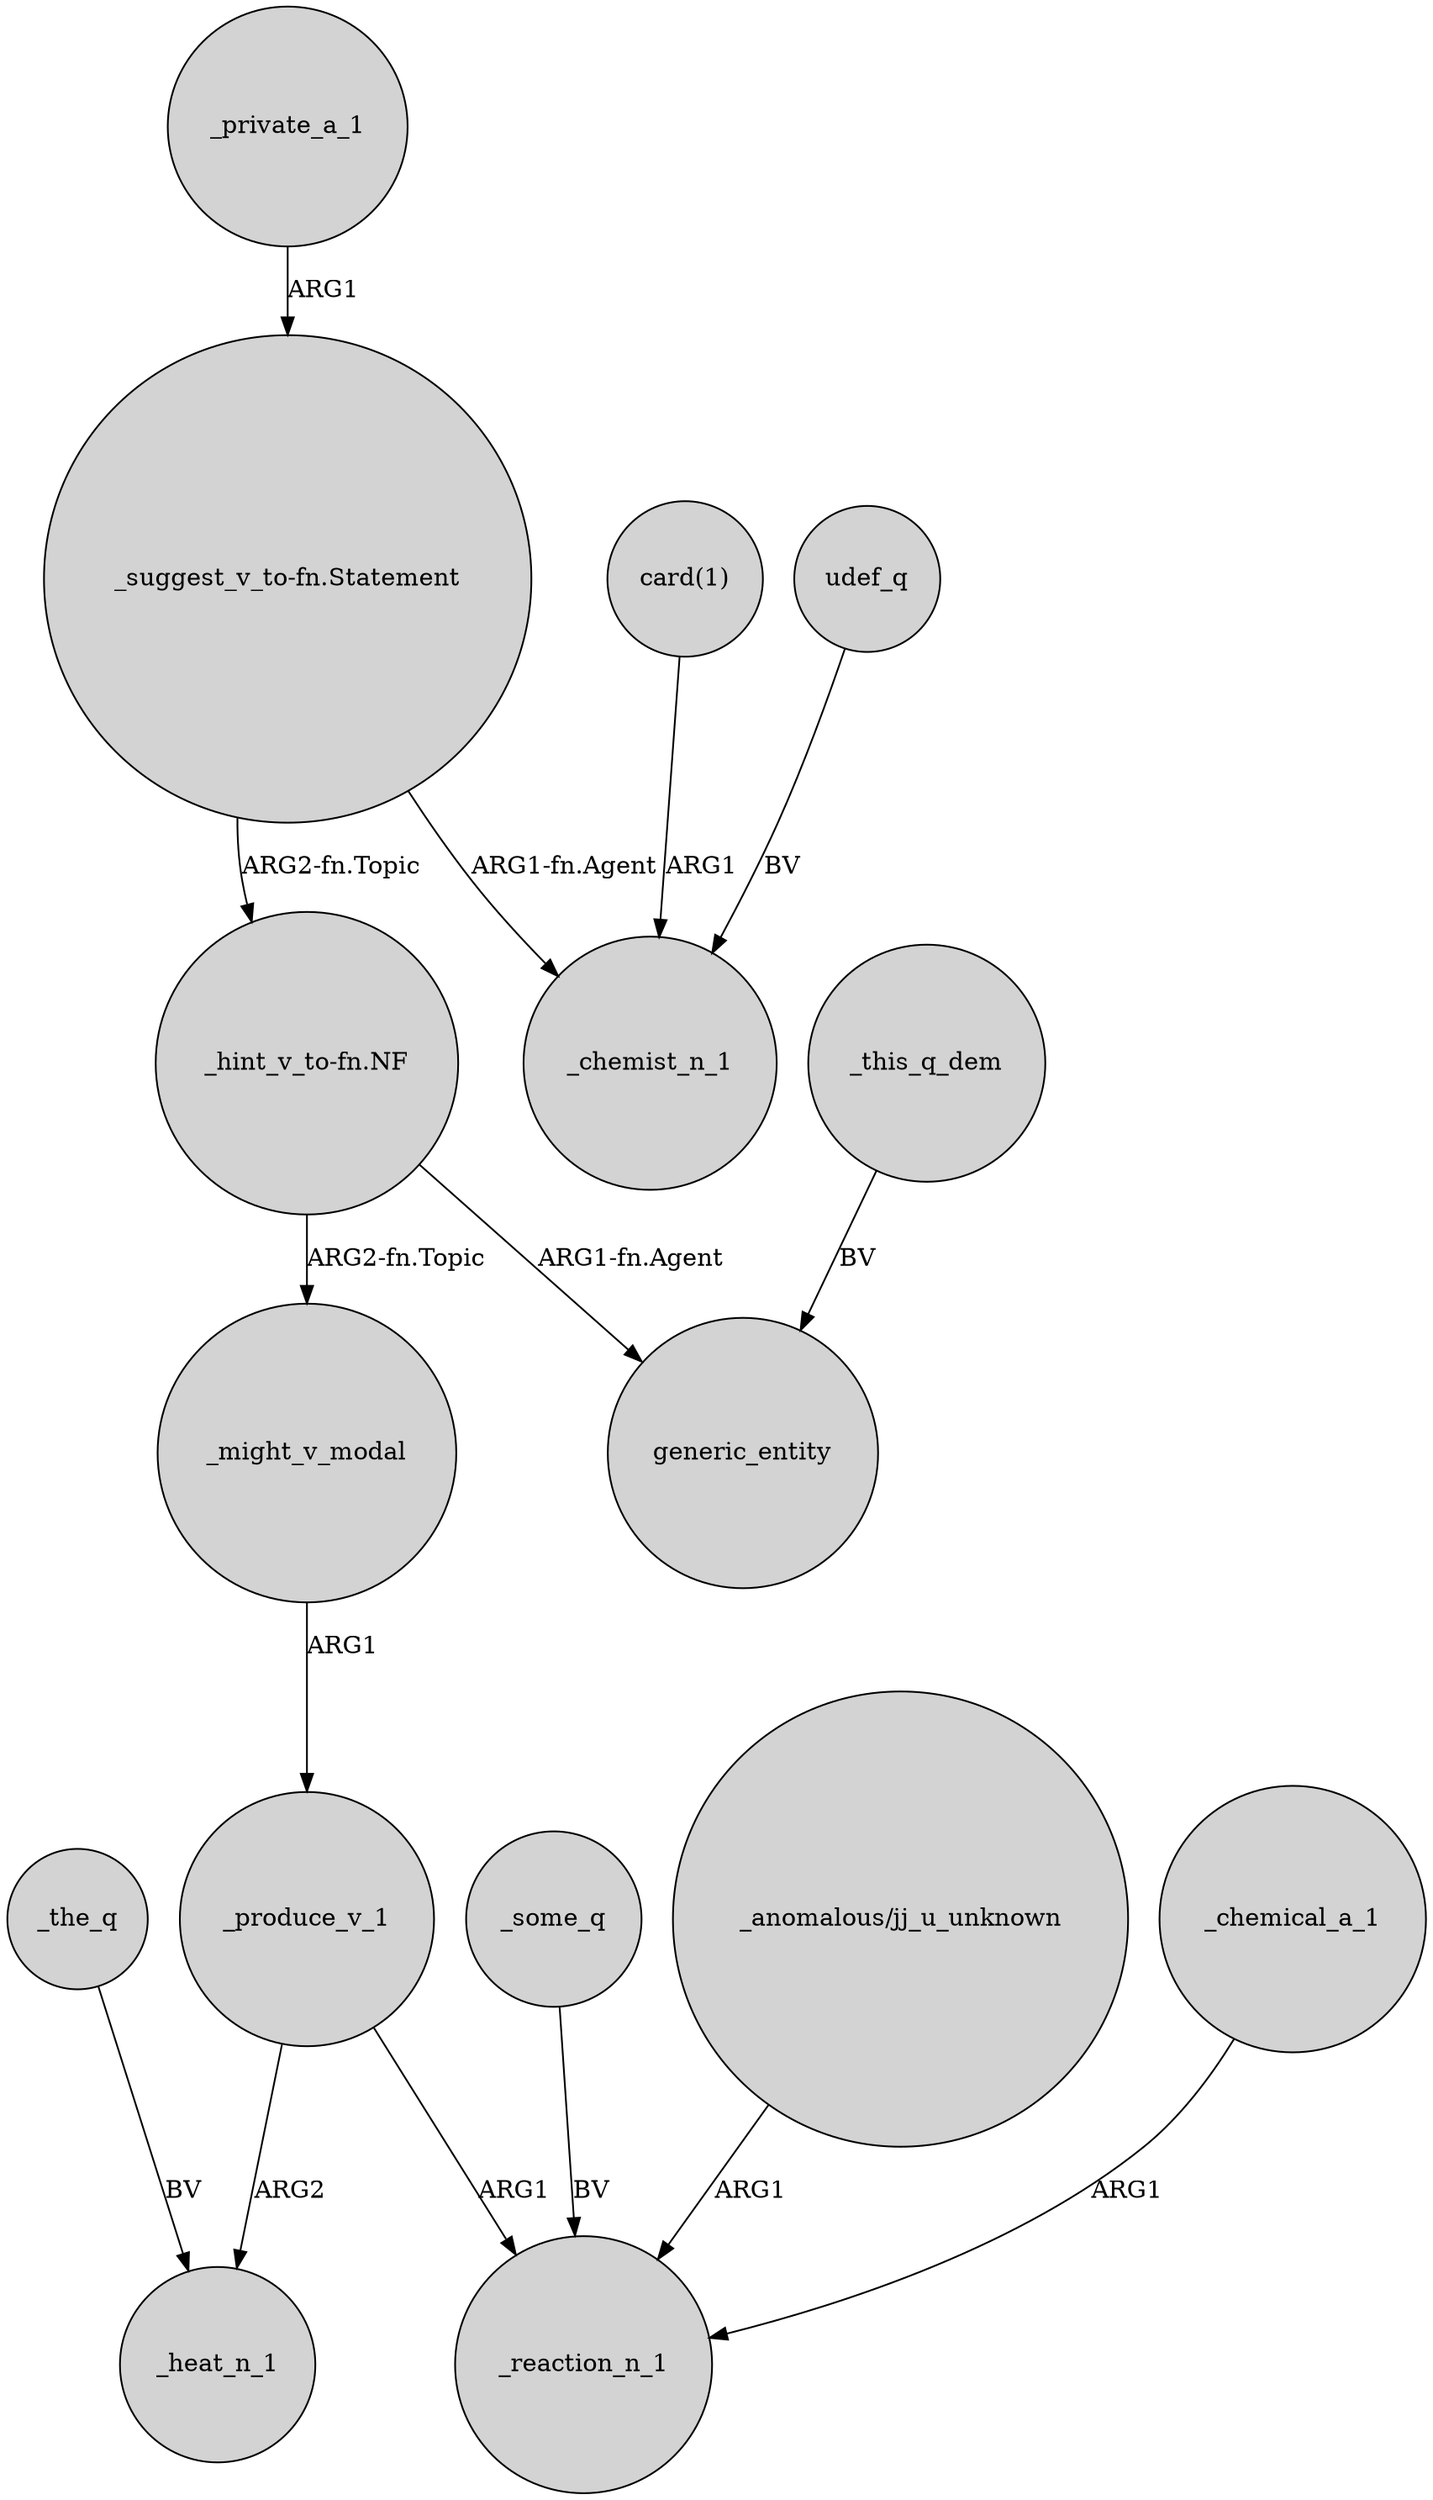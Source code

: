 digraph {
	node [shape=circle style=filled]
	_chemical_a_1 -> _reaction_n_1 [label=ARG1]
	_this_q_dem -> generic_entity [label=BV]
	_produce_v_1 -> _reaction_n_1 [label=ARG1]
	_the_q -> _heat_n_1 [label=BV]
	_produce_v_1 -> _heat_n_1 [label=ARG2]
	"_hint_v_to-fn.NF" -> _might_v_modal [label="ARG2-fn.Topic"]
	_some_q -> _reaction_n_1 [label=BV]
	udef_q -> _chemist_n_1 [label=BV]
	"_suggest_v_to-fn.Statement" -> "_hint_v_to-fn.NF" [label="ARG2-fn.Topic"]
	"card(1)" -> _chemist_n_1 [label=ARG1]
	"_anomalous/jj_u_unknown" -> _reaction_n_1 [label=ARG1]
	"_suggest_v_to-fn.Statement" -> _chemist_n_1 [label="ARG1-fn.Agent"]
	_private_a_1 -> "_suggest_v_to-fn.Statement" [label=ARG1]
	"_hint_v_to-fn.NF" -> generic_entity [label="ARG1-fn.Agent"]
	_might_v_modal -> _produce_v_1 [label=ARG1]
}
